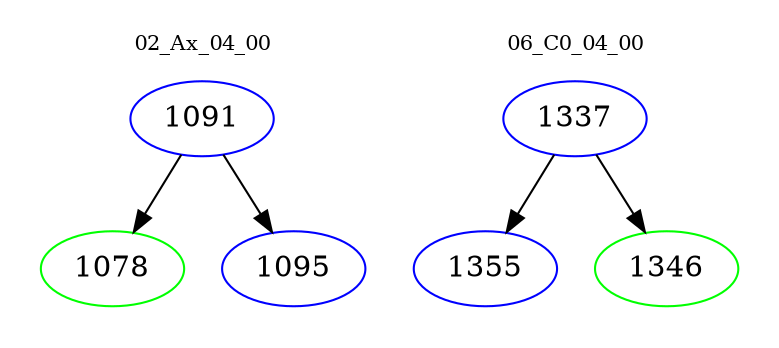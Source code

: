 digraph{
subgraph cluster_0 {
color = white
label = "02_Ax_04_00";
fontsize=10;
T0_1091 [label="1091", color="blue"]
T0_1091 -> T0_1078 [color="black"]
T0_1078 [label="1078", color="green"]
T0_1091 -> T0_1095 [color="black"]
T0_1095 [label="1095", color="blue"]
}
subgraph cluster_1 {
color = white
label = "06_C0_04_00";
fontsize=10;
T1_1337 [label="1337", color="blue"]
T1_1337 -> T1_1355 [color="black"]
T1_1355 [label="1355", color="blue"]
T1_1337 -> T1_1346 [color="black"]
T1_1346 [label="1346", color="green"]
}
}
